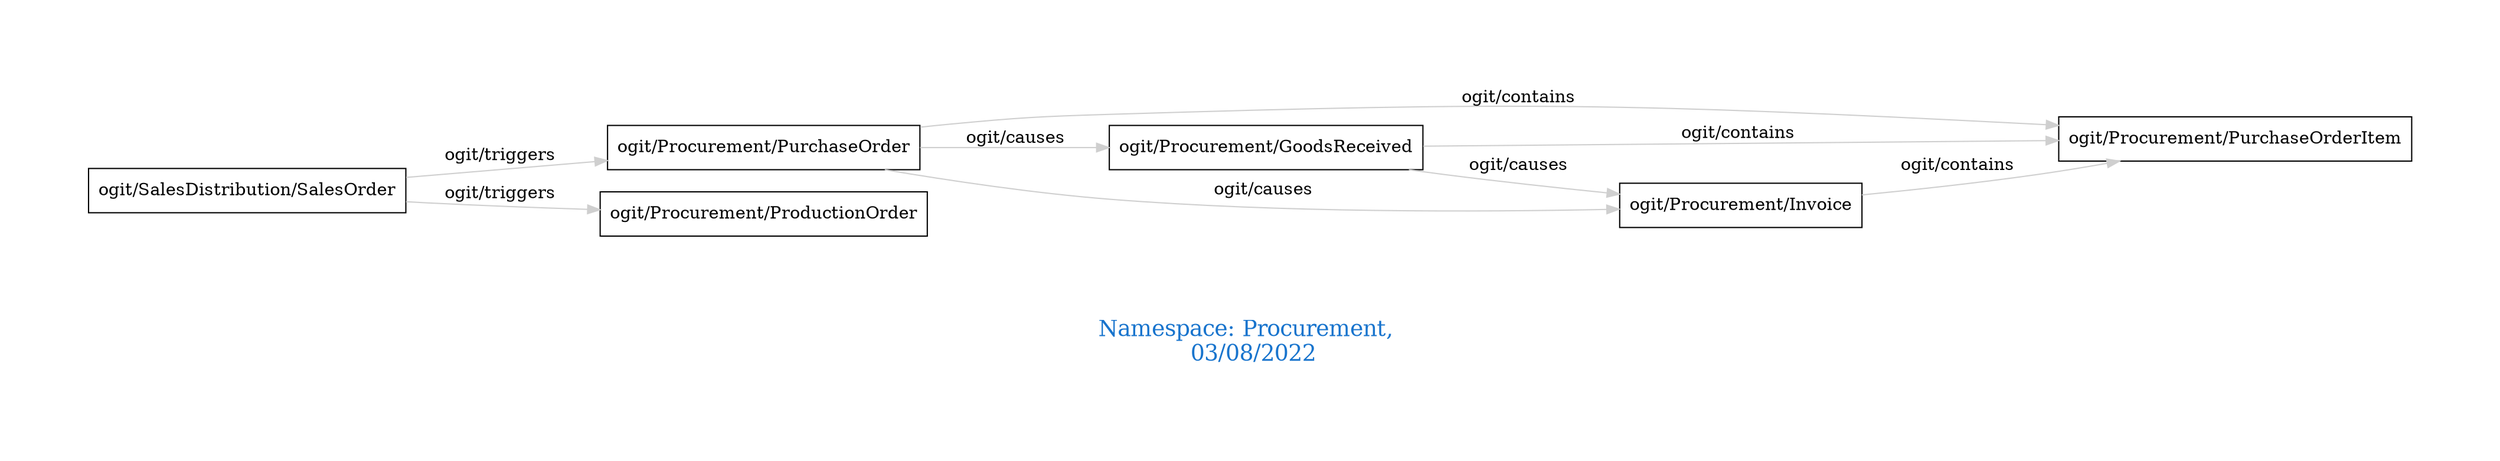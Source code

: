 digraph OGIT_ontology {
 graph [ rankdir= LR,pad=1 
fontsize = 18,
fontcolor= dodgerblue3,label = "\n\n\nNamespace: Procurement, \n 03/08/2022"];
node[shape=polygon];
edge [  color="gray81"];

   "ogit/Procurement/GoodsReceived" -> "ogit/Procurement/PurchaseOrderItem" [label="   ogit/contains    "];
   "ogit/Procurement/Invoice" -> "ogit/Procurement/PurchaseOrderItem" [label="   ogit/contains    "];
   "ogit/Procurement/PurchaseOrder" -> "ogit/Procurement/PurchaseOrderItem" [label="   ogit/contains    "];
   "ogit/SalesDistribution/SalesOrder" -> "ogit/Procurement/ProductionOrder" [label="   ogit/triggers    "];
   "ogit/SalesDistribution/SalesOrder" -> "ogit/Procurement/PurchaseOrder" [label="   ogit/triggers    "];
   "ogit/Procurement/GoodsReceived" -> "ogit/Procurement/Invoice" [label="   ogit/causes    "];
   "ogit/Procurement/PurchaseOrder" -> "ogit/Procurement/GoodsReceived" [label="   ogit/causes    "];
   "ogit/Procurement/PurchaseOrder" -> "ogit/Procurement/Invoice" [label="   ogit/causes    "];
}
